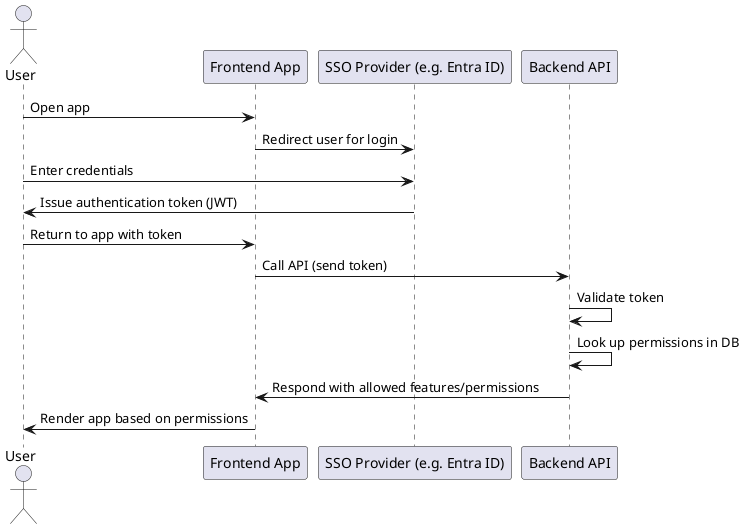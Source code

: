 @startuml
actor User
participant "Frontend App" as FE
participant "SSO Provider (e.g. Entra ID)" as SSO
participant "Backend API" as BE

User -> FE : Open app
FE -> SSO : Redirect user for login
User -> SSO : Enter credentials
SSO -> User : Issue authentication token (JWT)
User -> FE : Return to app with token
FE -> BE : Call API (send token)
BE -> BE : Validate token
BE -> BE : Look up permissions in DB
BE -> FE : Respond with allowed features/permissions
FE -> User : Render app based on permissions
@enduml
